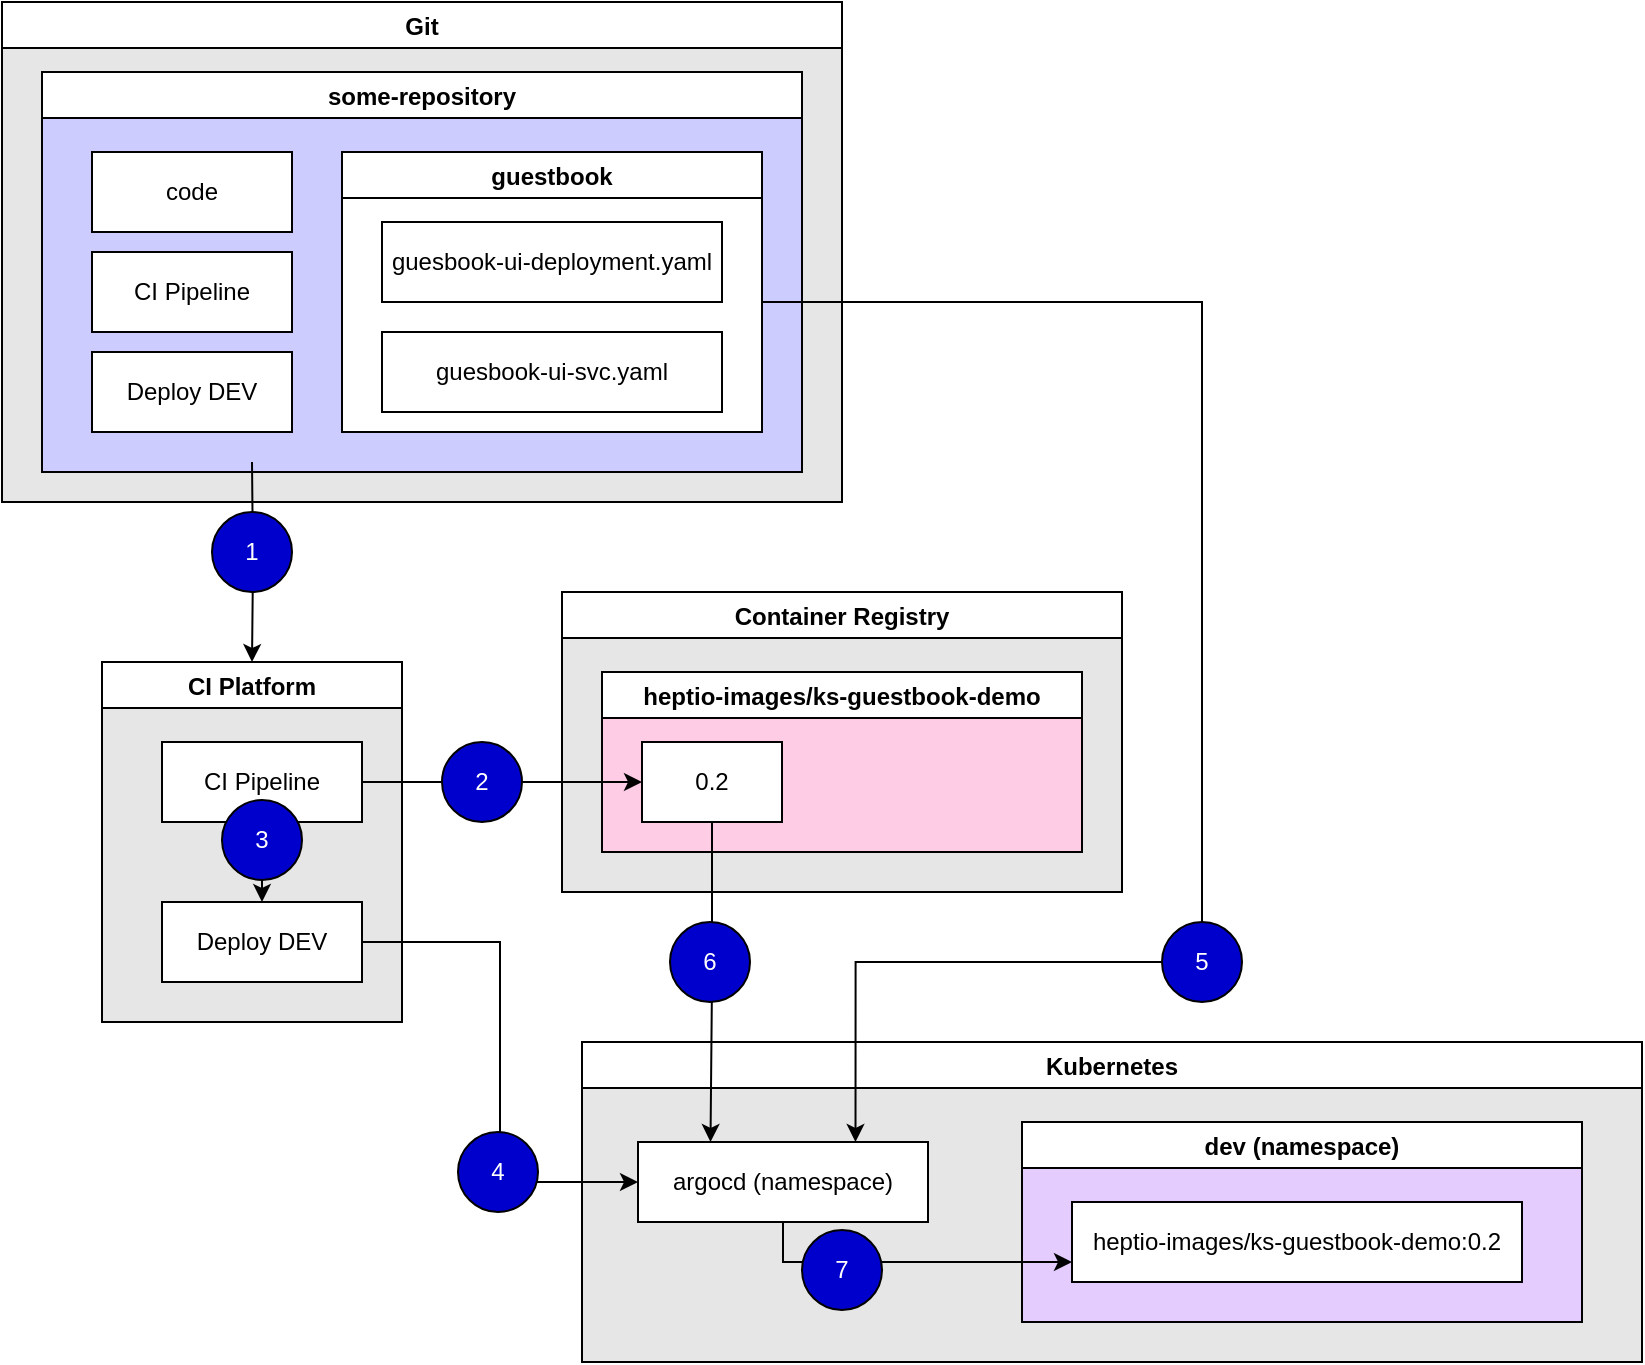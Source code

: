 <mxfile version="19.0.3" type="device"><diagram id="jnjyB8W4WIMq8NcN4qlz" name="CI/CD"><mxGraphModel dx="1106" dy="1891" grid="1" gridSize="10" guides="1" tooltips="1" connect="1" arrows="1" fold="1" page="1" pageScale="1" pageWidth="850" pageHeight="1100" math="0" shadow="0"><root><mxCell id="0"/><mxCell id="1" parent="0"/><mxCell id="mUa_1DxVny2tYiySx3Cz-13" value="CI Platform" style="swimlane;swimlaneFillColor=#E6E6E6;" vertex="1" parent="1"><mxGeometry x="160" y="210" width="150" height="180" as="geometry"/></mxCell><mxCell id="mUa_1DxVny2tYiySx3Cz-22" style="edgeStyle=orthogonalEdgeStyle;rounded=0;orthogonalLoop=1;jettySize=auto;html=1;entryX=0.5;entryY=0;entryDx=0;entryDy=0;" edge="1" parent="mUa_1DxVny2tYiySx3Cz-13" source="mUa_1DxVny2tYiySx3Cz-14" target="mUa_1DxVny2tYiySx3Cz-21"><mxGeometry relative="1" as="geometry"/></mxCell><mxCell id="mUa_1DxVny2tYiySx3Cz-14" value="CI Pipeline" style="rounded=0;whiteSpace=wrap;html=1;" vertex="1" parent="mUa_1DxVny2tYiySx3Cz-13"><mxGeometry x="30" y="40" width="100" height="40" as="geometry"/></mxCell><mxCell id="mUa_1DxVny2tYiySx3Cz-21" value="Deploy DEV" style="rounded=0;whiteSpace=wrap;html=1;" vertex="1" parent="mUa_1DxVny2tYiySx3Cz-13"><mxGeometry x="30" y="120" width="100" height="40" as="geometry"/></mxCell><mxCell id="mUa_1DxVny2tYiySx3Cz-50" value="3" style="ellipse;whiteSpace=wrap;html=1;aspect=fixed;fillColor=#0000CC;fontColor=#FFFFFF;" vertex="1" parent="mUa_1DxVny2tYiySx3Cz-13"><mxGeometry x="60" y="69" width="40" height="40" as="geometry"/></mxCell><mxCell id="mUa_1DxVny2tYiySx3Cz-18" value="Container Registry" style="swimlane;swimlaneFillColor=#E6E6E6;" vertex="1" parent="1"><mxGeometry x="390" y="175" width="280" height="150" as="geometry"/></mxCell><mxCell id="mUa_1DxVny2tYiySx3Cz-3" value="heptio-images/ks-guestbook-demo" style="swimlane;swimlaneFillColor=#FFCCE6;" vertex="1" parent="mUa_1DxVny2tYiySx3Cz-18"><mxGeometry x="20" y="40" width="240" height="90" as="geometry"/></mxCell><mxCell id="mUa_1DxVny2tYiySx3Cz-2" value="0.2" style="rounded=0;whiteSpace=wrap;html=1;" vertex="1" parent="mUa_1DxVny2tYiySx3Cz-3"><mxGeometry x="20" y="35" width="70" height="40" as="geometry"/></mxCell><mxCell id="mUa_1DxVny2tYiySx3Cz-20" style="edgeStyle=orthogonalEdgeStyle;rounded=0;orthogonalLoop=1;jettySize=auto;html=1;entryX=0;entryY=0.5;entryDx=0;entryDy=0;startArrow=none;" edge="1" parent="1" source="mUa_1DxVny2tYiySx3Cz-47" target="mUa_1DxVny2tYiySx3Cz-2"><mxGeometry relative="1" as="geometry"/></mxCell><mxCell id="mUa_1DxVny2tYiySx3Cz-23" value="Kubernetes" style="swimlane;swimlaneFillColor=#E6E6E6;" vertex="1" parent="1"><mxGeometry x="400" y="400" width="530" height="160" as="geometry"/></mxCell><mxCell id="mUa_1DxVny2tYiySx3Cz-26" value="dev (namespace)" style="swimlane;swimlaneFillColor=#E5CCFF;" vertex="1" parent="mUa_1DxVny2tYiySx3Cz-23"><mxGeometry x="220" y="40" width="280" height="100" as="geometry"/></mxCell><mxCell id="mUa_1DxVny2tYiySx3Cz-27" value="&lt;span style=&quot;&quot;&gt;heptio-images/ks-guestbook-demo:0.2&lt;/span&gt;" style="rounded=0;whiteSpace=wrap;html=1;fontStyle=0" vertex="1" parent="mUa_1DxVny2tYiySx3Cz-26"><mxGeometry x="25" y="40" width="225" height="40" as="geometry"/></mxCell><mxCell id="mUa_1DxVny2tYiySx3Cz-39" style="edgeStyle=orthogonalEdgeStyle;rounded=0;orthogonalLoop=1;jettySize=auto;html=1;entryX=0;entryY=0.75;entryDx=0;entryDy=0;exitX=0.5;exitY=1;exitDx=0;exitDy=0;" edge="1" parent="mUa_1DxVny2tYiySx3Cz-23" source="mUa_1DxVny2tYiySx3Cz-31" target="mUa_1DxVny2tYiySx3Cz-27"><mxGeometry relative="1" as="geometry"/></mxCell><mxCell id="mUa_1DxVny2tYiySx3Cz-31" value="argocd (namespace)" style="rounded=0;whiteSpace=wrap;html=1;" vertex="1" parent="mUa_1DxVny2tYiySx3Cz-23"><mxGeometry x="28" y="50" width="145" height="40" as="geometry"/></mxCell><mxCell id="mUa_1DxVny2tYiySx3Cz-57" value="7" style="ellipse;whiteSpace=wrap;html=1;aspect=fixed;fillColor=#0000CC;fontColor=#FFFFFF;" vertex="1" parent="mUa_1DxVny2tYiySx3Cz-23"><mxGeometry x="110" y="94" width="40" height="40" as="geometry"/></mxCell><mxCell id="mUa_1DxVny2tYiySx3Cz-36" style="edgeStyle=orthogonalEdgeStyle;rounded=0;orthogonalLoop=1;jettySize=auto;html=1;entryX=0;entryY=0.5;entryDx=0;entryDy=0;" edge="1" parent="1" source="mUa_1DxVny2tYiySx3Cz-21" target="mUa_1DxVny2tYiySx3Cz-31"><mxGeometry relative="1" as="geometry"/></mxCell><mxCell id="mUa_1DxVny2tYiySx3Cz-38" style="edgeStyle=orthogonalEdgeStyle;rounded=0;orthogonalLoop=1;jettySize=auto;html=1;entryX=0.25;entryY=0;entryDx=0;entryDy=0;" edge="1" parent="1" source="mUa_1DxVny2tYiySx3Cz-2" target="mUa_1DxVny2tYiySx3Cz-31"><mxGeometry relative="1" as="geometry"/></mxCell><mxCell id="mUa_1DxVny2tYiySx3Cz-43" value="Git" style="swimlane;swimlaneFillColor=#E6E6E6;" vertex="1" parent="1"><mxGeometry x="110" y="-120" width="420" height="250" as="geometry"/></mxCell><mxCell id="mUa_1DxVny2tYiySx3Cz-5" value="some-repository" style="swimlane;swimlaneFillColor=#CCCCFF;" vertex="1" parent="mUa_1DxVny2tYiySx3Cz-43"><mxGeometry x="20" y="35" width="380" height="200" as="geometry"/></mxCell><mxCell id="mUa_1DxVny2tYiySx3Cz-10" value="code" style="rounded=0;whiteSpace=wrap;html=1;" vertex="1" parent="mUa_1DxVny2tYiySx3Cz-5"><mxGeometry x="25" y="40" width="100" height="40" as="geometry"/></mxCell><mxCell id="mUa_1DxVny2tYiySx3Cz-33" value="guestbook" style="swimlane;swimlaneFillColor=default;" vertex="1" parent="mUa_1DxVny2tYiySx3Cz-5"><mxGeometry x="150" y="40" width="210" height="140" as="geometry"/></mxCell><mxCell id="mUa_1DxVny2tYiySx3Cz-34" value="guesbook-ui-deployment.yaml" style="rounded=0;whiteSpace=wrap;html=1;" vertex="1" parent="mUa_1DxVny2tYiySx3Cz-33"><mxGeometry x="20" y="35" width="170" height="40" as="geometry"/></mxCell><mxCell id="mUa_1DxVny2tYiySx3Cz-35" value="guesbook-ui-svc.yaml" style="rounded=0;whiteSpace=wrap;html=1;" vertex="1" parent="mUa_1DxVny2tYiySx3Cz-33"><mxGeometry x="20" y="90" width="170" height="40" as="geometry"/></mxCell><mxCell id="mUa_1DxVny2tYiySx3Cz-45" value="CI Pipeline" style="rounded=0;whiteSpace=wrap;html=1;" vertex="1" parent="mUa_1DxVny2tYiySx3Cz-5"><mxGeometry x="25" y="90" width="100" height="40" as="geometry"/></mxCell><mxCell id="mUa_1DxVny2tYiySx3Cz-46" value="Deploy DEV" style="rounded=0;whiteSpace=wrap;html=1;" vertex="1" parent="mUa_1DxVny2tYiySx3Cz-5"><mxGeometry x="25" y="140" width="100" height="40" as="geometry"/></mxCell><mxCell id="mUa_1DxVny2tYiySx3Cz-16" style="edgeStyle=orthogonalEdgeStyle;rounded=0;orthogonalLoop=1;jettySize=auto;html=1;entryX=0.5;entryY=0;entryDx=0;entryDy=0;" edge="1" parent="1" target="mUa_1DxVny2tYiySx3Cz-13"><mxGeometry relative="1" as="geometry"><mxPoint x="235" y="110" as="sourcePoint"/></mxGeometry></mxCell><mxCell id="mUa_1DxVny2tYiySx3Cz-48" value="1" style="ellipse;whiteSpace=wrap;html=1;aspect=fixed;fillColor=#0000CC;fontColor=#FFFFFF;" vertex="1" parent="1"><mxGeometry x="215" y="135" width="40" height="40" as="geometry"/></mxCell><mxCell id="mUa_1DxVny2tYiySx3Cz-47" value="2" style="ellipse;whiteSpace=wrap;html=1;aspect=fixed;fillColor=#0000CC;fontColor=#FFFFFF;" vertex="1" parent="1"><mxGeometry x="330" y="250" width="40" height="40" as="geometry"/></mxCell><mxCell id="mUa_1DxVny2tYiySx3Cz-49" value="" style="edgeStyle=orthogonalEdgeStyle;rounded=0;orthogonalLoop=1;jettySize=auto;html=1;entryX=0;entryY=0.5;entryDx=0;entryDy=0;endArrow=none;" edge="1" parent="1" source="mUa_1DxVny2tYiySx3Cz-14" target="mUa_1DxVny2tYiySx3Cz-47"><mxGeometry relative="1" as="geometry"><mxPoint x="290" y="270" as="sourcePoint"/><mxPoint x="430" y="270" as="targetPoint"/></mxGeometry></mxCell><mxCell id="mUa_1DxVny2tYiySx3Cz-51" value="4" style="ellipse;whiteSpace=wrap;html=1;aspect=fixed;fillColor=#0000CC;fontColor=#FFFFFF;" vertex="1" parent="1"><mxGeometry x="338" y="445" width="40" height="40" as="geometry"/></mxCell><mxCell id="mUa_1DxVny2tYiySx3Cz-54" value="6" style="ellipse;whiteSpace=wrap;html=1;aspect=fixed;fillColor=#0000CC;fontColor=#FFFFFF;" vertex="1" parent="1"><mxGeometry x="444" y="340" width="40" height="40" as="geometry"/></mxCell><mxCell id="mUa_1DxVny2tYiySx3Cz-37" style="edgeStyle=orthogonalEdgeStyle;rounded=0;orthogonalLoop=1;jettySize=auto;html=1;entryX=0.75;entryY=0;entryDx=0;entryDy=0;exitX=1;exitY=0.5;exitDx=0;exitDy=0;" edge="1" parent="1" source="mUa_1DxVny2tYiySx3Cz-33" target="mUa_1DxVny2tYiySx3Cz-31"><mxGeometry relative="1" as="geometry"><Array as="points"><mxPoint x="490" y="30"/><mxPoint x="710" y="30"/><mxPoint x="710" y="360"/><mxPoint x="537" y="360"/></Array></mxGeometry></mxCell><mxCell id="mUa_1DxVny2tYiySx3Cz-56" value="5" style="ellipse;whiteSpace=wrap;html=1;aspect=fixed;fillColor=#0000CC;fontColor=#FFFFFF;" vertex="1" parent="1"><mxGeometry x="690" y="340" width="40" height="40" as="geometry"/></mxCell></root></mxGraphModel></diagram></mxfile>